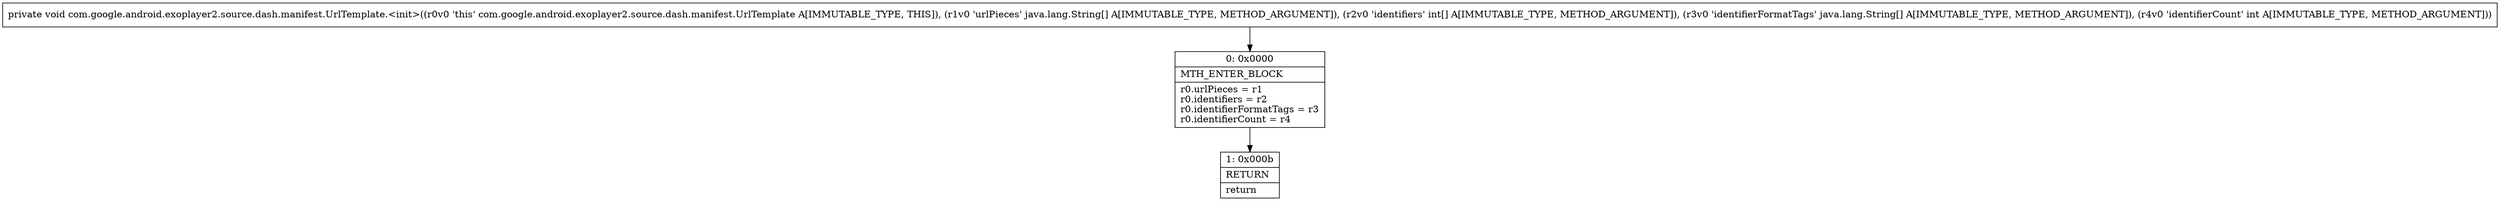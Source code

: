 digraph "CFG forcom.google.android.exoplayer2.source.dash.manifest.UrlTemplate.\<init\>([Ljava\/lang\/String;[I[Ljava\/lang\/String;I)V" {
Node_0 [shape=record,label="{0\:\ 0x0000|MTH_ENTER_BLOCK\l|r0.urlPieces = r1\lr0.identifiers = r2\lr0.identifierFormatTags = r3\lr0.identifierCount = r4\l}"];
Node_1 [shape=record,label="{1\:\ 0x000b|RETURN\l|return\l}"];
MethodNode[shape=record,label="{private void com.google.android.exoplayer2.source.dash.manifest.UrlTemplate.\<init\>((r0v0 'this' com.google.android.exoplayer2.source.dash.manifest.UrlTemplate A[IMMUTABLE_TYPE, THIS]), (r1v0 'urlPieces' java.lang.String[] A[IMMUTABLE_TYPE, METHOD_ARGUMENT]), (r2v0 'identifiers' int[] A[IMMUTABLE_TYPE, METHOD_ARGUMENT]), (r3v0 'identifierFormatTags' java.lang.String[] A[IMMUTABLE_TYPE, METHOD_ARGUMENT]), (r4v0 'identifierCount' int A[IMMUTABLE_TYPE, METHOD_ARGUMENT])) }"];
MethodNode -> Node_0;
Node_0 -> Node_1;
}

